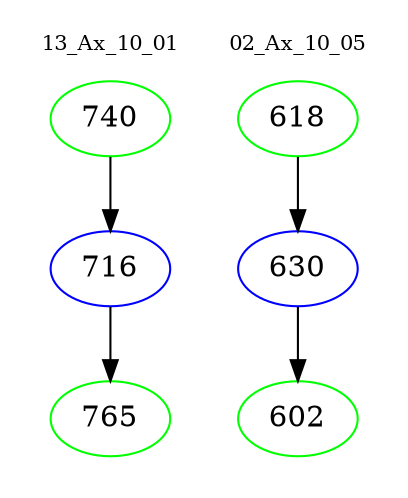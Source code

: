 digraph{
subgraph cluster_0 {
color = white
label = "13_Ax_10_01";
fontsize=10;
T0_740 [label="740", color="green"]
T0_740 -> T0_716 [color="black"]
T0_716 [label="716", color="blue"]
T0_716 -> T0_765 [color="black"]
T0_765 [label="765", color="green"]
}
subgraph cluster_1 {
color = white
label = "02_Ax_10_05";
fontsize=10;
T1_618 [label="618", color="green"]
T1_618 -> T1_630 [color="black"]
T1_630 [label="630", color="blue"]
T1_630 -> T1_602 [color="black"]
T1_602 [label="602", color="green"]
}
}
